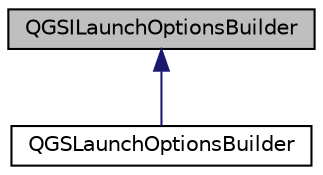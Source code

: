 digraph "QGSILaunchOptionsBuilder"
{
  edge [fontname="Helvetica",fontsize="10",labelfontname="Helvetica",labelfontsize="10"];
  node [fontname="Helvetica",fontsize="10",shape=record];
  Node0 [label="QGSILaunchOptionsBuilder",height=0.2,width=0.4,color="black", fillcolor="grey75", style="filled", fontcolor="black"];
  Node0 -> Node1 [dir="back",color="midnightblue",fontsize="10",style="solid",fontname="Helvetica"];
  Node1 [label="QGSLaunchOptionsBuilder",height=0.2,width=0.4,color="black", fillcolor="white", style="filled",URL="$class_q_g_s_launch_options_builder.html"];
}

